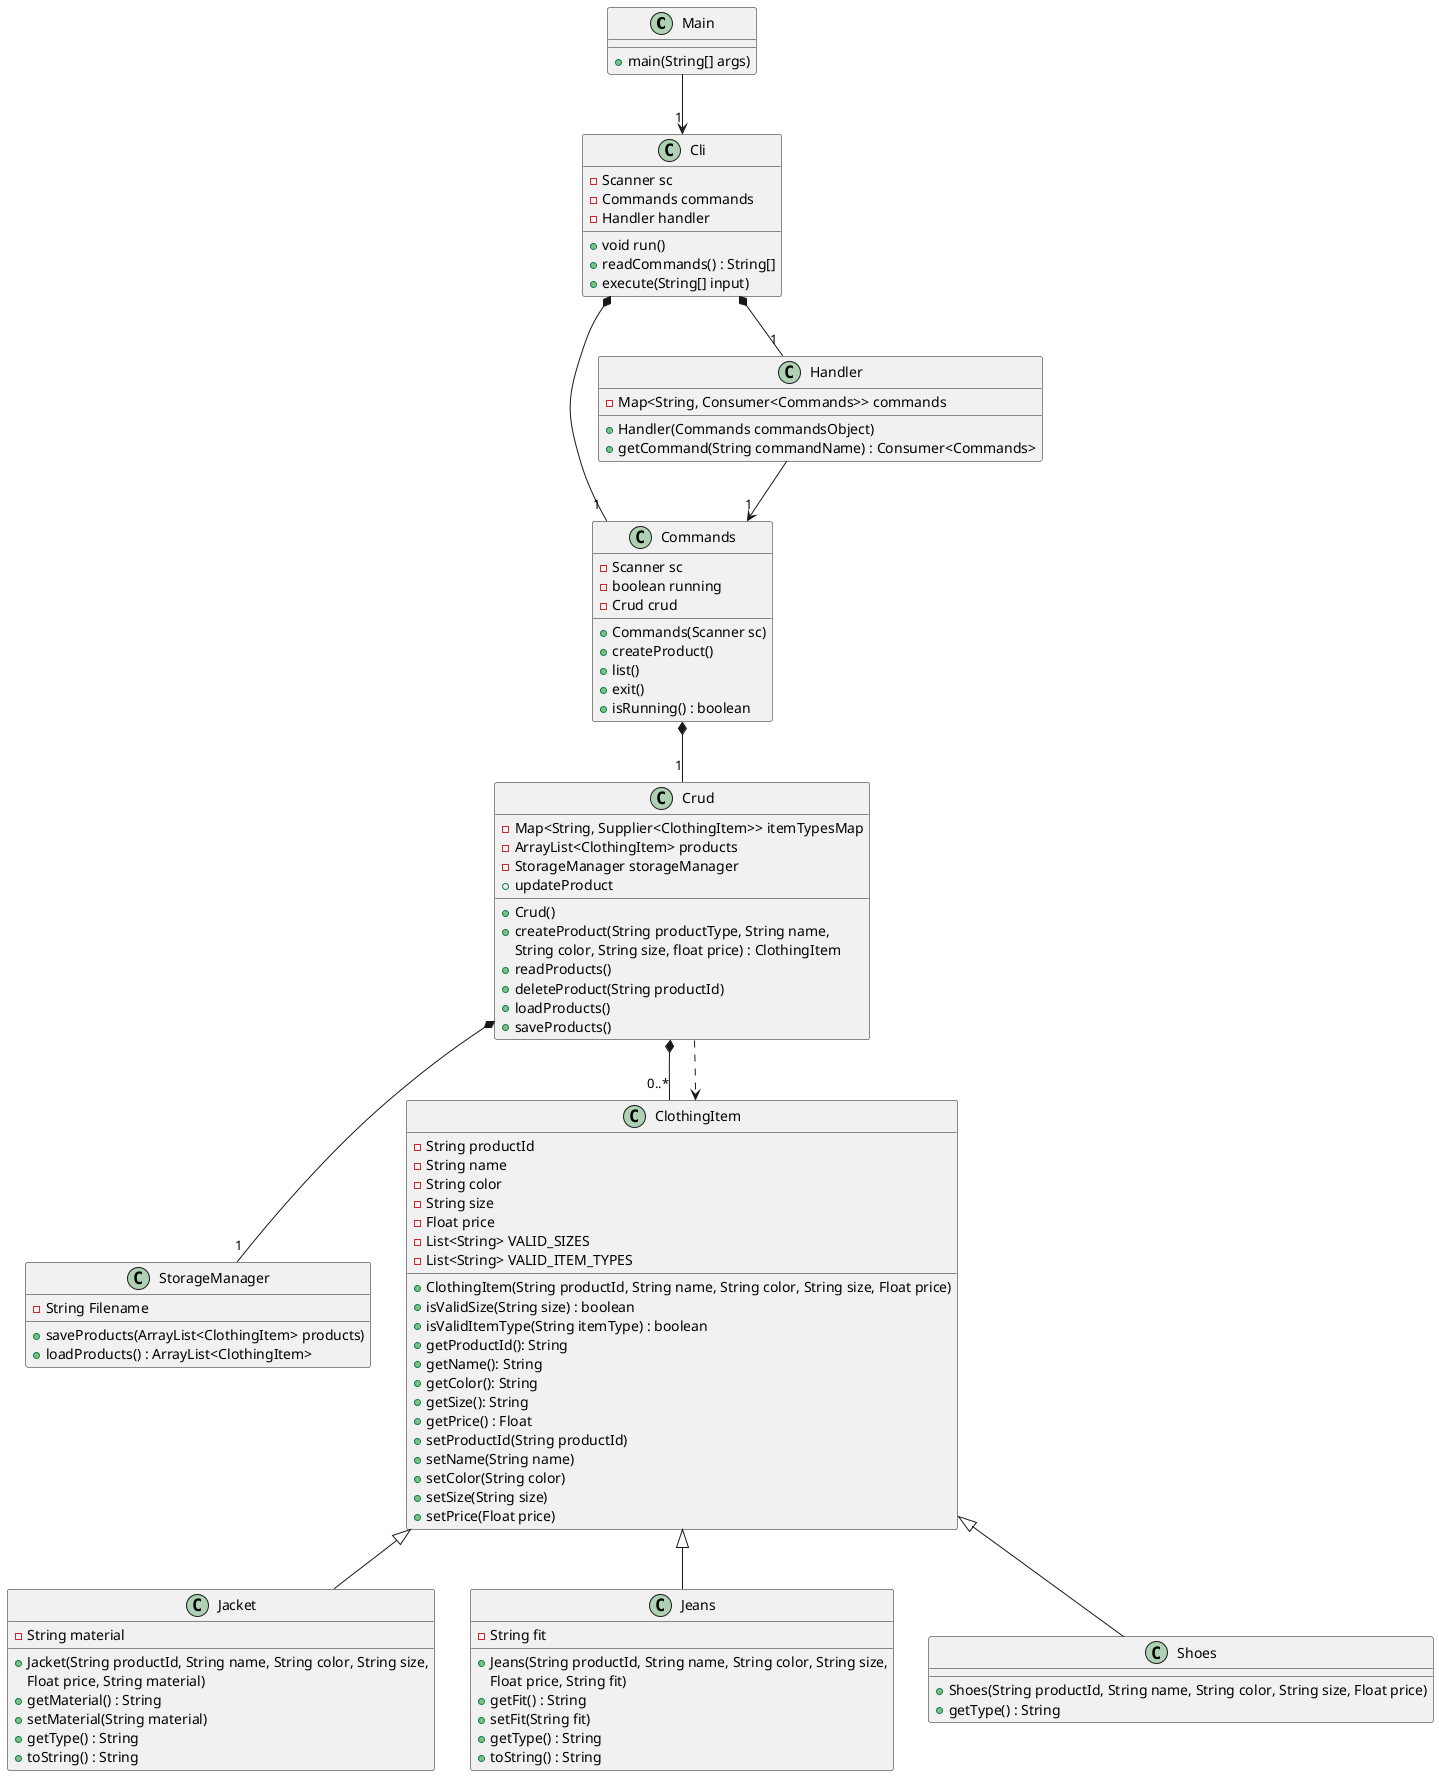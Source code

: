 @startuml

class Main {
    +main(String[] args)
}

class Cli {
    -Scanner sc
    -Commands commands
    -Handler handler
    +void run()
    +readCommands() : String[]
    +execute(String[] input)
}

class Commands {
    -Scanner sc
    -boolean running
    -Crud crud
    +Commands(Scanner sc)
    +createProduct()
    +list()
    +exit()
    +isRunning() : boolean
}

class Handler {
    -Map<String, Consumer<Commands>> commands
    +Handler(Commands commandsObject)
    +getCommand(String commandName) : Consumer<Commands>
}

class Crud {
    -Map<String, Supplier<ClothingItem>> itemTypesMap
    -ArrayList<ClothingItem> products
    -StorageManager storageManager
    +Crud()
    +createProduct(String productType, String name,
        String color, String size, float price) : ClothingItem
    +readProducts()
    +updateProduct
    +deleteProduct(String productId)
    +loadProducts()
    +saveProducts()
}

class StorageManager{
    -String Filename
    +saveProducts(ArrayList<ClothingItem> products)
    +loadProducts() : ArrayList<ClothingItem>
}

class ClothingItem {
    -String productId
    -String name
    -String color
    -String size
    -Float price
    -List<String> VALID_SIZES
    -List<String> VALID_ITEM_TYPES
    +ClothingItem(String productId, String name, String color, String size, Float price)
    +isValidSize(String size) : boolean
    +isValidItemType(String itemType) : boolean
    +getProductId(): String
    +getName(): String
    +getColor(): String
    +getSize(): String
    +getPrice() : Float
    +setProductId(String productId)
    +setName(String name)
    +setColor(String color)
    +setSize(String size)
    +setPrice(Float price)
}


class Jacket {
    -String material
    +Jacket(String productId, String name, String color, String size,
        Float price, String material)
    +getMaterial() : String
    +setMaterial(String material)
    +getType() : String
    +toString() : String
}

class Jeans {
    -String fit
    +Jeans(String productId, String name, String color, String size,
        Float price, String fit)
    +getFit() : String
    +setFit(String fit)
    +getType() : String
    +toString() : String
}

class Shoes {
    +Shoes(String productId, String name, String color, String size, Float price)
    +getType() : String
}

Main --> "1" Cli

Cli *-- "1" Handler
Cli *-- "1" Commands

Commands *-- "1" Crud

Handler --> "1" Commands

Crud *-- "1" StorageManager
Crud *-- "0..*" ClothingItem
Crud ..> ClothingItem

ClothingItem <|-- Jacket
ClothingItem <|-- Jeans
ClothingItem <|-- Shoes

@enduml